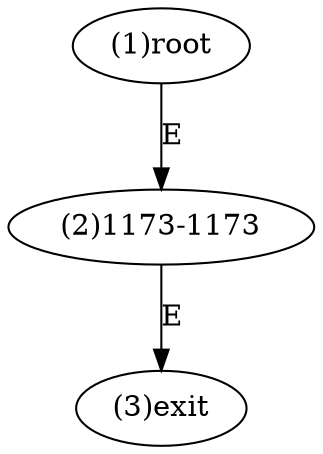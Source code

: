 digraph "" { 
1[ label="(1)root"];
2[ label="(2)1173-1173"];
3[ label="(3)exit"];
1->2[ label="E"];
2->3[ label="E"];
}